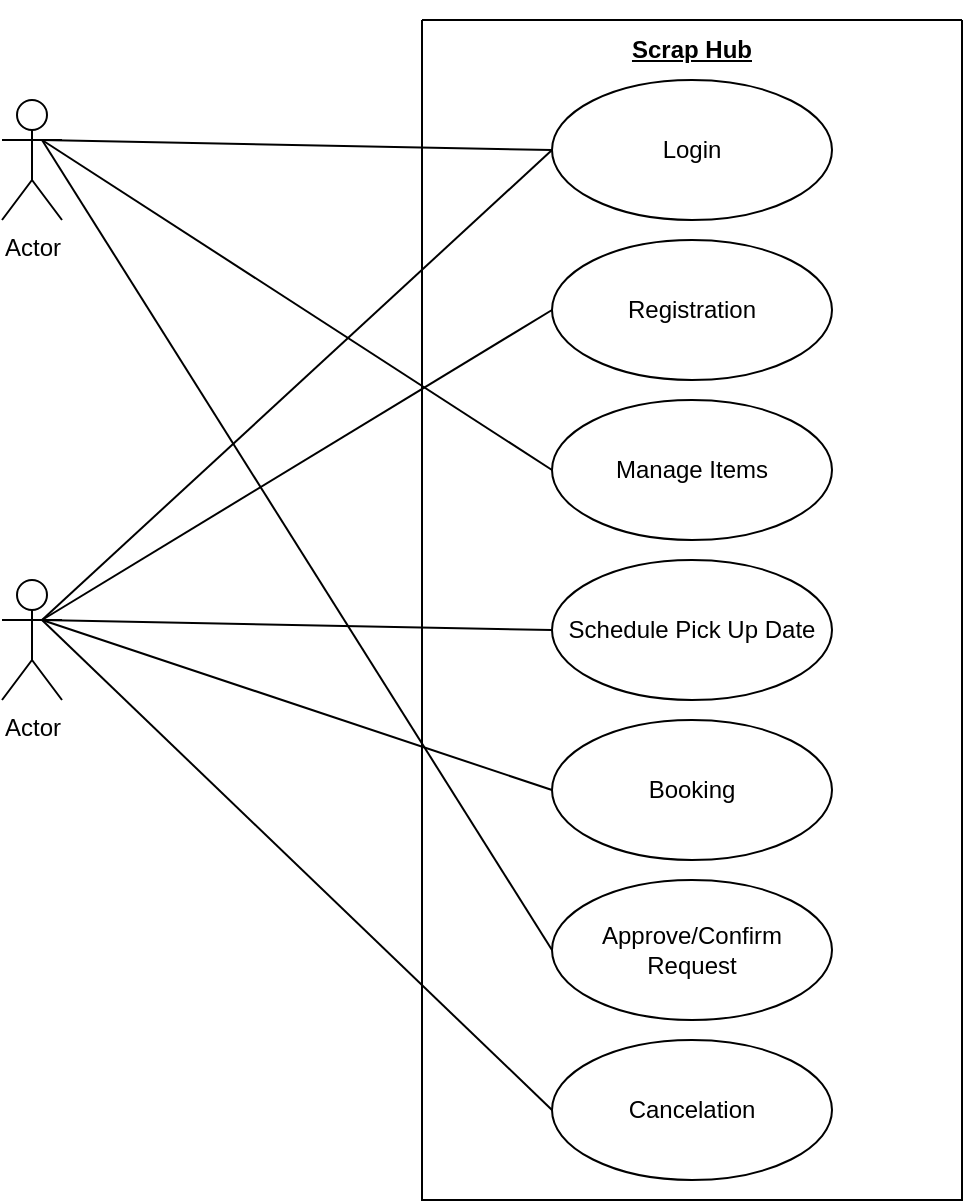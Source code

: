<mxfile version="21.6.8" type="google">
  <diagram name="Page-1" id="UCv5YHcwIiPbeLhHBy--">
    <mxGraphModel grid="1" page="1" gridSize="10" guides="1" tooltips="1" connect="1" arrows="1" fold="1" pageScale="1" pageWidth="850" pageHeight="1100" math="0" shadow="0">
      <root>
        <mxCell id="0" />
        <mxCell id="1" parent="0" />
        <mxCell id="BRdgvObPI1hCEvLqCXMM-2" value="" style="swimlane;startSize=0;fontStyle=5;textDirection=ltr;" vertex="1" parent="1">
          <mxGeometry x="290" y="100" width="270" height="590" as="geometry" />
        </mxCell>
        <mxCell id="BRdgvObPI1hCEvLqCXMM-4" value="Login" style="ellipse;whiteSpace=wrap;html=1;" vertex="1" parent="BRdgvObPI1hCEvLqCXMM-2">
          <mxGeometry x="65" y="30" width="140" height="70" as="geometry" />
        </mxCell>
        <mxCell id="BRdgvObPI1hCEvLqCXMM-3" value="Registration" style="ellipse;whiteSpace=wrap;html=1;" vertex="1" parent="BRdgvObPI1hCEvLqCXMM-2">
          <mxGeometry x="65" y="110" width="140" height="70" as="geometry" />
        </mxCell>
        <mxCell id="BRdgvObPI1hCEvLqCXMM-5" value="Manage Items" style="ellipse;whiteSpace=wrap;html=1;" vertex="1" parent="BRdgvObPI1hCEvLqCXMM-2">
          <mxGeometry x="65" y="190" width="140" height="70" as="geometry" />
        </mxCell>
        <mxCell id="BRdgvObPI1hCEvLqCXMM-6" value="Schedule Pick Up Date" style="ellipse;whiteSpace=wrap;html=1;" vertex="1" parent="BRdgvObPI1hCEvLqCXMM-2">
          <mxGeometry x="65" y="270" width="140" height="70" as="geometry" />
        </mxCell>
        <mxCell id="BRdgvObPI1hCEvLqCXMM-7" value="Booking" style="ellipse;whiteSpace=wrap;html=1;" vertex="1" parent="BRdgvObPI1hCEvLqCXMM-2">
          <mxGeometry x="65" y="350" width="140" height="70" as="geometry" />
        </mxCell>
        <mxCell id="BRdgvObPI1hCEvLqCXMM-8" value="Approve/Confirm Request" style="ellipse;whiteSpace=wrap;html=1;" vertex="1" parent="BRdgvObPI1hCEvLqCXMM-2">
          <mxGeometry x="65" y="430" width="140" height="70" as="geometry" />
        </mxCell>
        <mxCell id="BRdgvObPI1hCEvLqCXMM-9" value="Cancelation" style="ellipse;whiteSpace=wrap;html=1;" vertex="1" parent="BRdgvObPI1hCEvLqCXMM-2">
          <mxGeometry x="65" y="510" width="140" height="70" as="geometry" />
        </mxCell>
        <mxCell id="BRdgvObPI1hCEvLqCXMM-24" value="&lt;u&gt;&lt;b&gt;Scrap Hub&lt;/b&gt;&lt;/u&gt;" style="text;strokeColor=none;align=center;fillColor=none;html=1;verticalAlign=middle;whiteSpace=wrap;rounded=0;" vertex="1" parent="BRdgvObPI1hCEvLqCXMM-2">
          <mxGeometry x="90" y="-10" width="90" height="50" as="geometry" />
        </mxCell>
        <mxCell id="BRdgvObPI1hCEvLqCXMM-10" value="Actor" style="shape=umlActor;verticalLabelPosition=bottom;verticalAlign=top;html=1;" vertex="1" parent="1">
          <mxGeometry x="80" y="140" width="30" height="60" as="geometry" />
        </mxCell>
        <mxCell id="BRdgvObPI1hCEvLqCXMM-13" value="" style="endArrow=none;html=1;rounded=0;entryX=0;entryY=0.5;entryDx=0;entryDy=0;" edge="1" parent="1" target="BRdgvObPI1hCEvLqCXMM-5">
          <mxGeometry relative="1" as="geometry">
            <mxPoint x="100" y="160" as="sourcePoint" />
            <mxPoint x="260" y="160" as="targetPoint" />
          </mxGeometry>
        </mxCell>
        <mxCell id="BRdgvObPI1hCEvLqCXMM-14" value="" style="endArrow=none;html=1;rounded=0;entryX=0;entryY=0.5;entryDx=0;entryDy=0;" edge="1" parent="1" target="BRdgvObPI1hCEvLqCXMM-4">
          <mxGeometry relative="1" as="geometry">
            <mxPoint x="100" y="160" as="sourcePoint" />
            <mxPoint x="260" y="160" as="targetPoint" />
          </mxGeometry>
        </mxCell>
        <mxCell id="BRdgvObPI1hCEvLqCXMM-17" value="" style="endArrow=none;html=1;rounded=0;entryX=0;entryY=0.5;entryDx=0;entryDy=0;" edge="1" parent="1" target="BRdgvObPI1hCEvLqCXMM-8">
          <mxGeometry relative="1" as="geometry">
            <mxPoint x="100" y="160" as="sourcePoint" />
            <mxPoint x="315" y="455" as="targetPoint" />
          </mxGeometry>
        </mxCell>
        <mxCell id="BRdgvObPI1hCEvLqCXMM-18" value="Actor" style="shape=umlActor;verticalLabelPosition=bottom;verticalAlign=top;html=1;" vertex="1" parent="1">
          <mxGeometry x="80" y="380" width="30" height="60" as="geometry" />
        </mxCell>
        <mxCell id="BRdgvObPI1hCEvLqCXMM-19" value="" style="endArrow=none;html=1;rounded=0;entryX=0;entryY=0.5;entryDx=0;entryDy=0;" edge="1" parent="1" target="BRdgvObPI1hCEvLqCXMM-4">
          <mxGeometry relative="1" as="geometry">
            <mxPoint x="100" y="400" as="sourcePoint" />
            <mxPoint x="260" y="400" as="targetPoint" />
          </mxGeometry>
        </mxCell>
        <mxCell id="BRdgvObPI1hCEvLqCXMM-20" value="" style="endArrow=none;html=1;rounded=0;entryX=0;entryY=0.5;entryDx=0;entryDy=0;" edge="1" parent="1" target="BRdgvObPI1hCEvLqCXMM-3">
          <mxGeometry relative="1" as="geometry">
            <mxPoint x="100" y="400" as="sourcePoint" />
            <mxPoint x="260" y="400" as="targetPoint" />
          </mxGeometry>
        </mxCell>
        <mxCell id="BRdgvObPI1hCEvLqCXMM-21" value="" style="endArrow=none;html=1;rounded=0;entryX=0;entryY=0.5;entryDx=0;entryDy=0;" edge="1" parent="1" target="BRdgvObPI1hCEvLqCXMM-6">
          <mxGeometry relative="1" as="geometry">
            <mxPoint x="100" y="400" as="sourcePoint" />
            <mxPoint x="260" y="400" as="targetPoint" />
          </mxGeometry>
        </mxCell>
        <mxCell id="BRdgvObPI1hCEvLqCXMM-22" value="" style="endArrow=none;html=1;rounded=0;entryX=0;entryY=0.5;entryDx=0;entryDy=0;" edge="1" parent="1" target="BRdgvObPI1hCEvLqCXMM-7">
          <mxGeometry relative="1" as="geometry">
            <mxPoint x="100" y="400" as="sourcePoint" />
            <mxPoint x="260" y="400" as="targetPoint" />
          </mxGeometry>
        </mxCell>
        <mxCell id="BRdgvObPI1hCEvLqCXMM-23" value="" style="endArrow=none;html=1;rounded=0;entryX=0;entryY=0.5;entryDx=0;entryDy=0;" edge="1" parent="1" target="BRdgvObPI1hCEvLqCXMM-9">
          <mxGeometry relative="1" as="geometry">
            <mxPoint x="100" y="400" as="sourcePoint" />
            <mxPoint x="260" y="400" as="targetPoint" />
          </mxGeometry>
        </mxCell>
      </root>
    </mxGraphModel>
  </diagram>
</mxfile>
